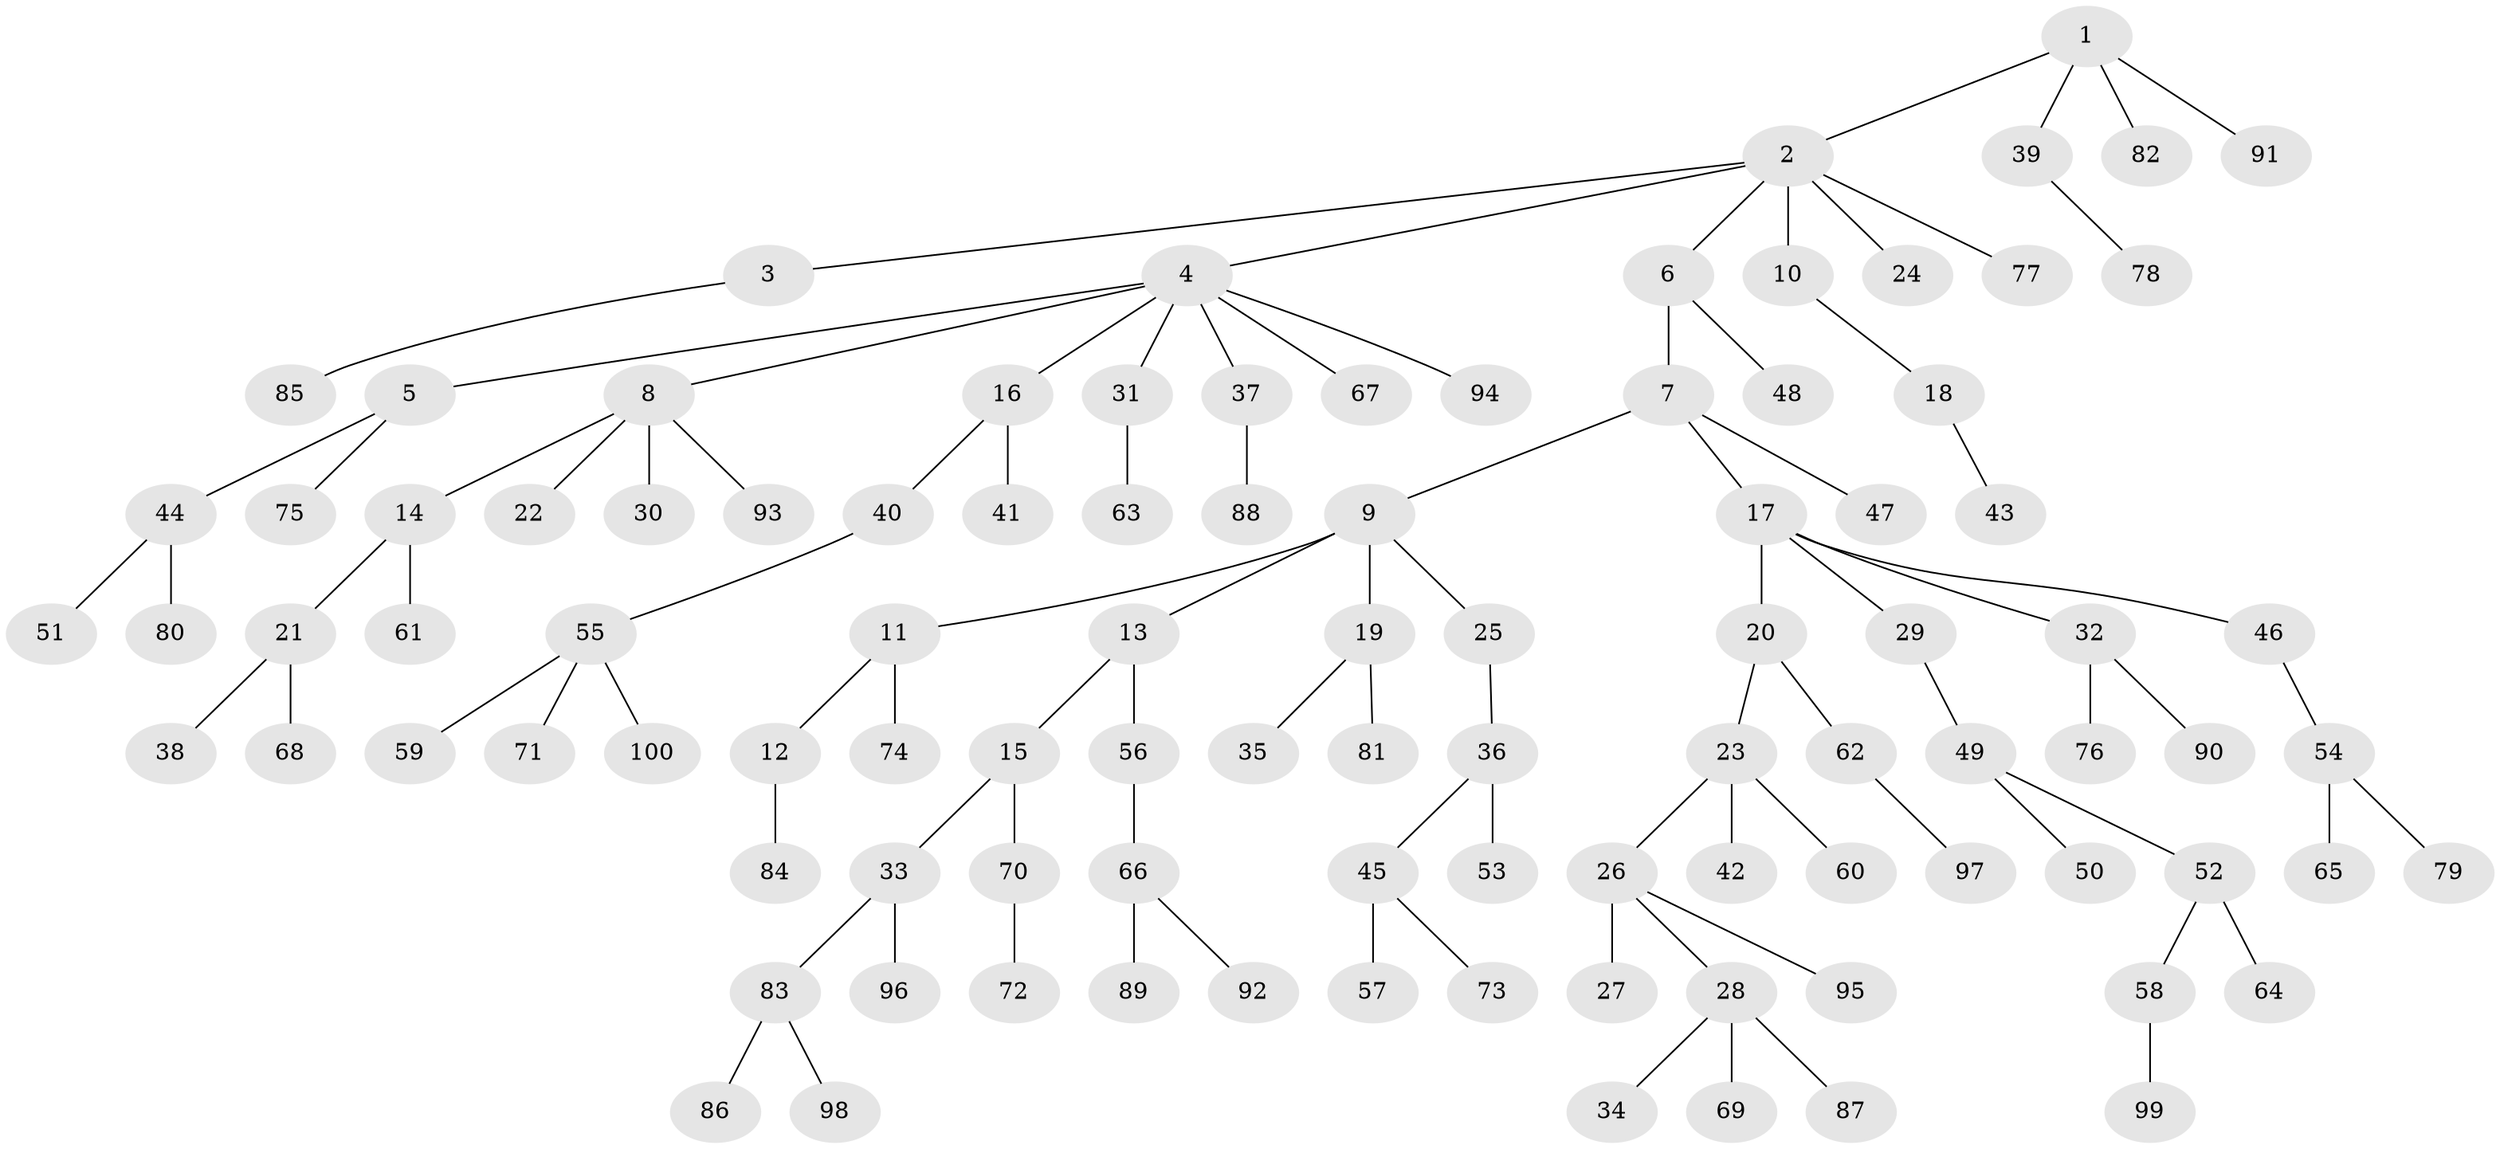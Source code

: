 // Generated by graph-tools (version 1.1) at 2025/11/02/21/25 10:11:10]
// undirected, 100 vertices, 99 edges
graph export_dot {
graph [start="1"]
  node [color=gray90,style=filled];
  1;
  2;
  3;
  4;
  5;
  6;
  7;
  8;
  9;
  10;
  11;
  12;
  13;
  14;
  15;
  16;
  17;
  18;
  19;
  20;
  21;
  22;
  23;
  24;
  25;
  26;
  27;
  28;
  29;
  30;
  31;
  32;
  33;
  34;
  35;
  36;
  37;
  38;
  39;
  40;
  41;
  42;
  43;
  44;
  45;
  46;
  47;
  48;
  49;
  50;
  51;
  52;
  53;
  54;
  55;
  56;
  57;
  58;
  59;
  60;
  61;
  62;
  63;
  64;
  65;
  66;
  67;
  68;
  69;
  70;
  71;
  72;
  73;
  74;
  75;
  76;
  77;
  78;
  79;
  80;
  81;
  82;
  83;
  84;
  85;
  86;
  87;
  88;
  89;
  90;
  91;
  92;
  93;
  94;
  95;
  96;
  97;
  98;
  99;
  100;
  1 -- 2;
  1 -- 39;
  1 -- 82;
  1 -- 91;
  2 -- 3;
  2 -- 4;
  2 -- 6;
  2 -- 10;
  2 -- 24;
  2 -- 77;
  3 -- 85;
  4 -- 5;
  4 -- 8;
  4 -- 16;
  4 -- 31;
  4 -- 37;
  4 -- 67;
  4 -- 94;
  5 -- 44;
  5 -- 75;
  6 -- 7;
  6 -- 48;
  7 -- 9;
  7 -- 17;
  7 -- 47;
  8 -- 14;
  8 -- 22;
  8 -- 30;
  8 -- 93;
  9 -- 11;
  9 -- 13;
  9 -- 19;
  9 -- 25;
  10 -- 18;
  11 -- 12;
  11 -- 74;
  12 -- 84;
  13 -- 15;
  13 -- 56;
  14 -- 21;
  14 -- 61;
  15 -- 33;
  15 -- 70;
  16 -- 40;
  16 -- 41;
  17 -- 20;
  17 -- 29;
  17 -- 32;
  17 -- 46;
  18 -- 43;
  19 -- 35;
  19 -- 81;
  20 -- 23;
  20 -- 62;
  21 -- 38;
  21 -- 68;
  23 -- 26;
  23 -- 42;
  23 -- 60;
  25 -- 36;
  26 -- 27;
  26 -- 28;
  26 -- 95;
  28 -- 34;
  28 -- 69;
  28 -- 87;
  29 -- 49;
  31 -- 63;
  32 -- 76;
  32 -- 90;
  33 -- 83;
  33 -- 96;
  36 -- 45;
  36 -- 53;
  37 -- 88;
  39 -- 78;
  40 -- 55;
  44 -- 51;
  44 -- 80;
  45 -- 57;
  45 -- 73;
  46 -- 54;
  49 -- 50;
  49 -- 52;
  52 -- 58;
  52 -- 64;
  54 -- 65;
  54 -- 79;
  55 -- 59;
  55 -- 71;
  55 -- 100;
  56 -- 66;
  58 -- 99;
  62 -- 97;
  66 -- 89;
  66 -- 92;
  70 -- 72;
  83 -- 86;
  83 -- 98;
}
